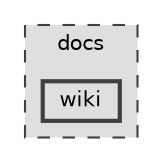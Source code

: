 digraph "docs/wiki"
{
 // LATEX_PDF_SIZE
  bgcolor="transparent";
  edge [fontname=Helvetica,fontsize=10,labelfontname=Helvetica,labelfontsize=10];
  node [fontname=Helvetica,fontsize=10,shape=box,height=0.2,width=0.4];
  compound=true
  subgraph clusterdir_49e56c817e5e54854c35e136979f97ca {
    graph [ bgcolor="#dfdfdf", pencolor="grey25", label="docs", fontname=Helvetica,fontsize=10 style="filled,dashed", URL="dir_49e56c817e5e54854c35e136979f97ca.html",tooltip=""]
  dir_2b539ea9a43b4f64c08204dc0b04f11e [label="wiki", fillcolor="#dfdfdf", color="grey25", style="filled,bold", URL="dir_2b539ea9a43b4f64c08204dc0b04f11e.html",tooltip=""];
  }
}
